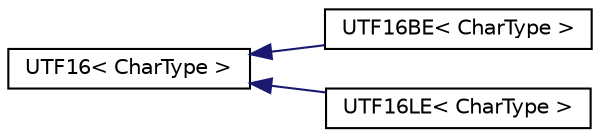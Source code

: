 digraph "Graphical Class Hierarchy"
{
  edge [fontname="Helvetica",fontsize="10",labelfontname="Helvetica",labelfontsize="10"];
  node [fontname="Helvetica",fontsize="10",shape=record];
  rankdir="LR";
  Node0 [label="UTF16\< CharType \>",height=0.2,width=0.4,color="black", fillcolor="white", style="filled",URL="$struct_u_t_f16.html",tooltip="UTF-16 encoding. "];
  Node0 -> Node1 [dir="back",color="midnightblue",fontsize="10",style="solid",fontname="Helvetica"];
  Node1 [label="UTF16BE\< CharType \>",height=0.2,width=0.4,color="black", fillcolor="white", style="filled",URL="$struct_u_t_f16_b_e.html",tooltip="UTF-16 big endian encoding. "];
  Node0 -> Node2 [dir="back",color="midnightblue",fontsize="10",style="solid",fontname="Helvetica"];
  Node2 [label="UTF16LE\< CharType \>",height=0.2,width=0.4,color="black", fillcolor="white", style="filled",URL="$struct_u_t_f16_l_e.html",tooltip="UTF-16 little endian encoding. "];
}
